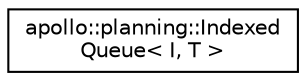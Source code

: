 digraph "Graphical Class Hierarchy"
{
  edge [fontname="Helvetica",fontsize="10",labelfontname="Helvetica",labelfontsize="10"];
  node [fontname="Helvetica",fontsize="10",shape=record];
  rankdir="LR";
  Node1 [label="apollo::planning::Indexed\lQueue\< I, T \>",height=0.2,width=0.4,color="black", fillcolor="white", style="filled",URL="$classapollo_1_1planning_1_1IndexedQueue.html"];
}
